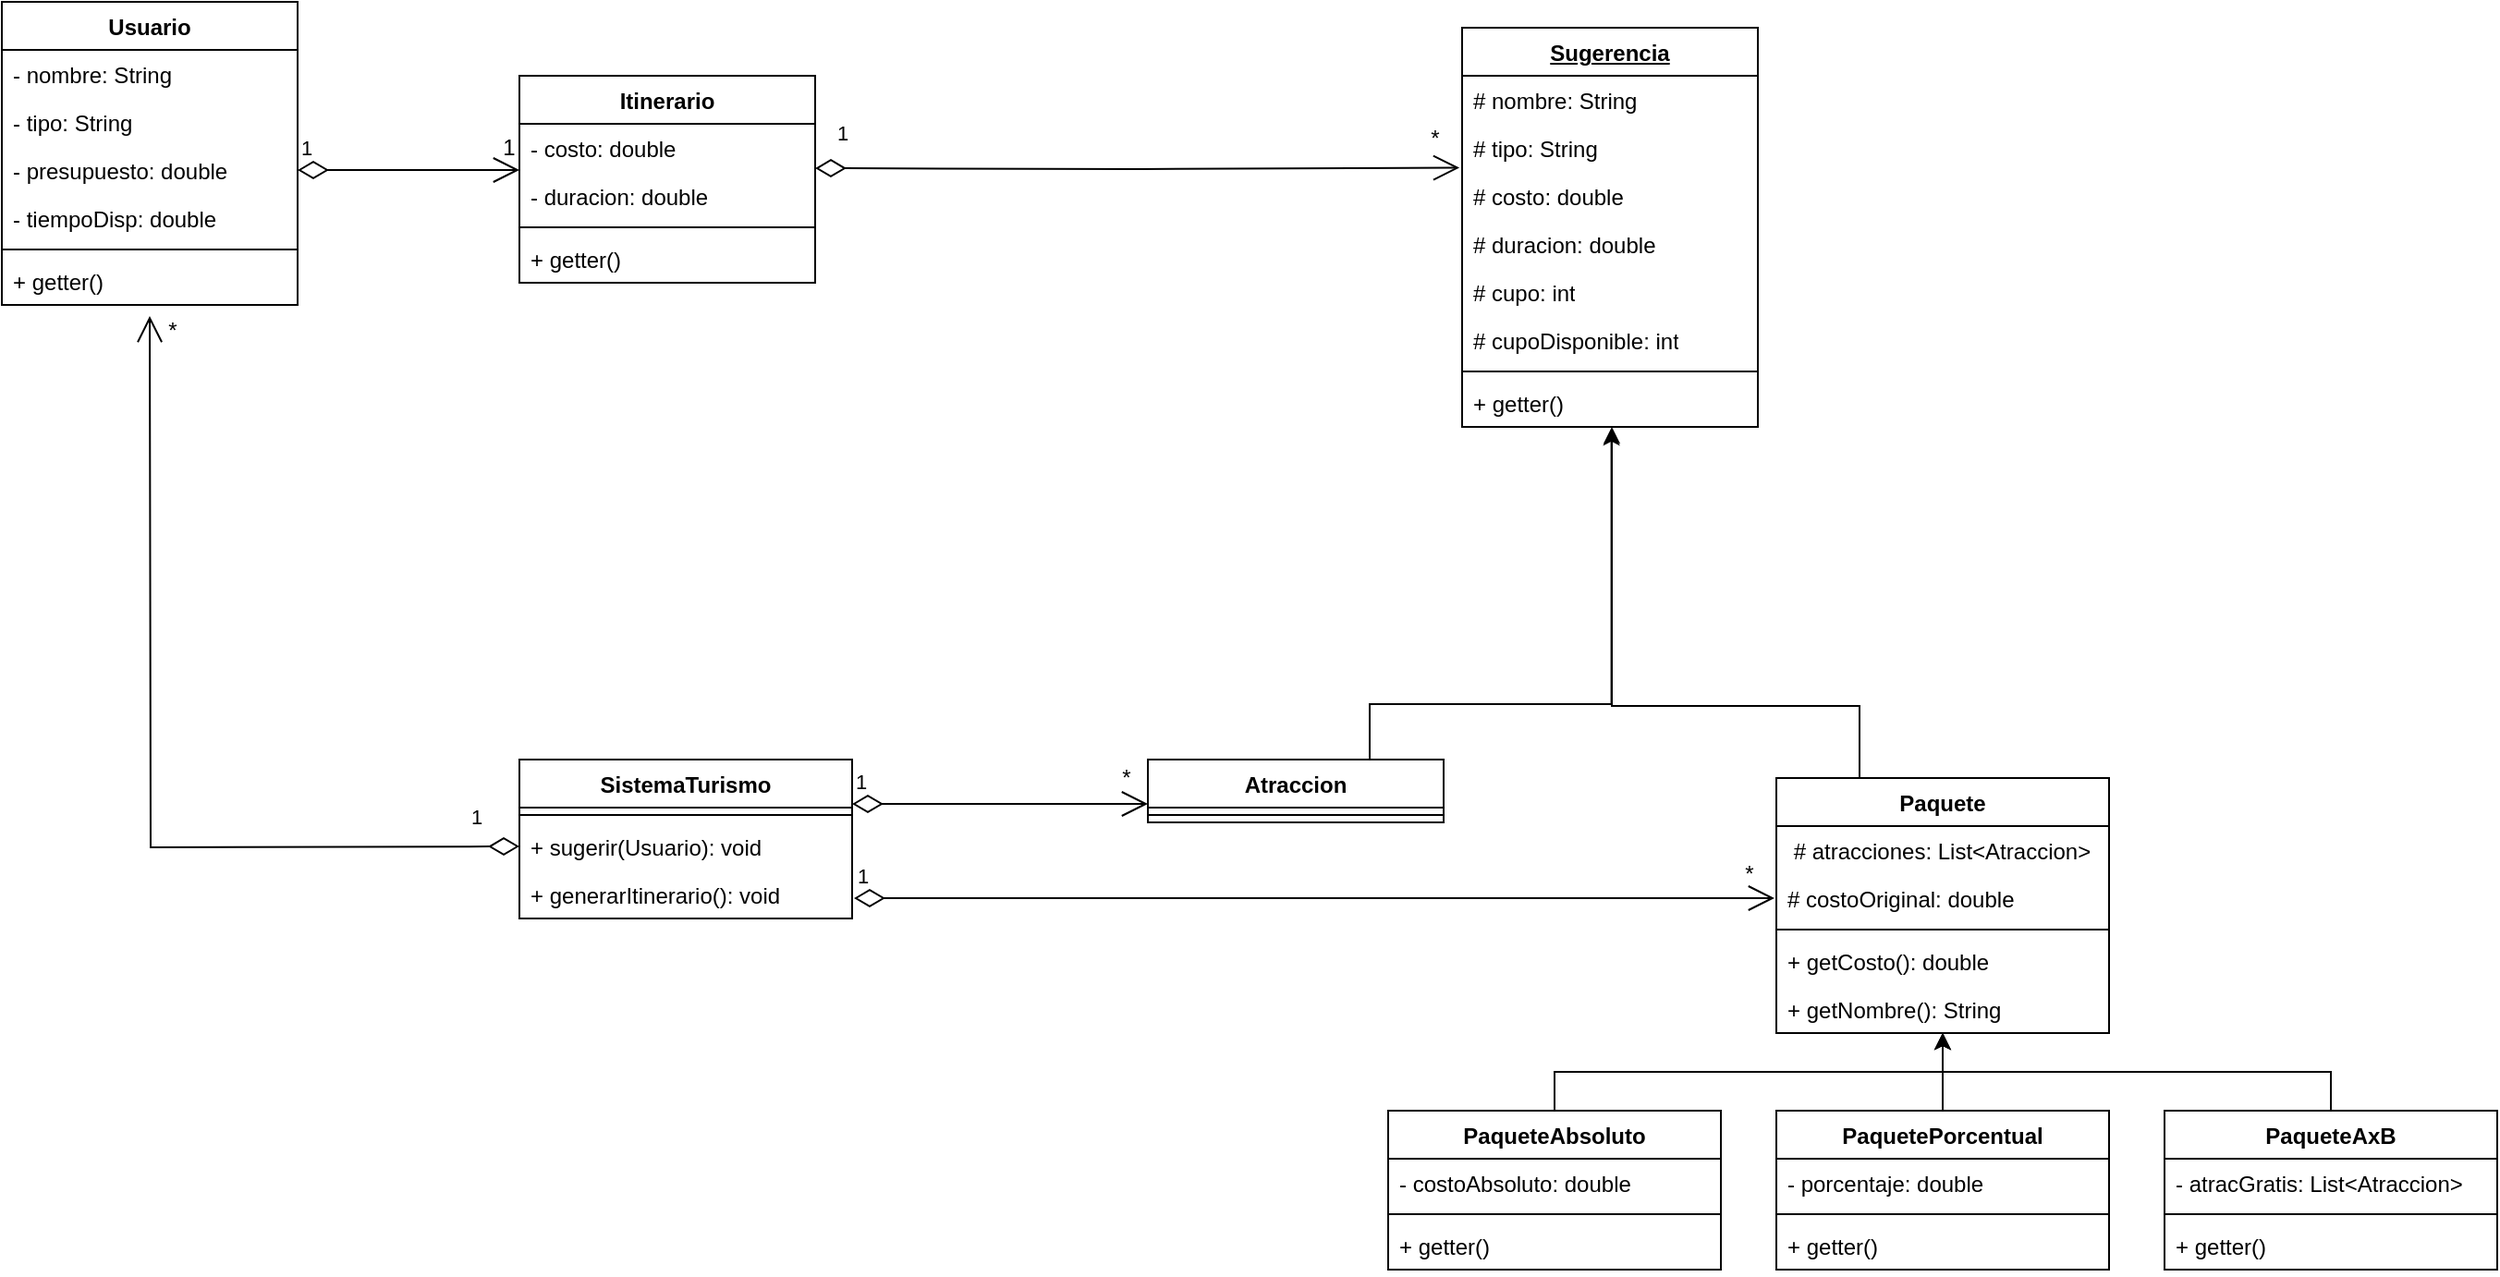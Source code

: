 <mxfile version="21.3.2" type="device">
  <diagram name="Página-1" id="zfhsK-t_AqIhORZ7-OIf">
    <mxGraphModel dx="2062" dy="1853" grid="1" gridSize="10" guides="1" tooltips="1" connect="1" arrows="1" fold="1" page="1" pageScale="1" pageWidth="827" pageHeight="1169" math="0" shadow="0">
      <root>
        <mxCell id="0" />
        <mxCell id="1" parent="0" />
        <mxCell id="wiUr7QaK6GoX3xYaMNJQ-2" value="&lt;u&gt;Sugerencia&lt;/u&gt;" style="swimlane;fontStyle=1;align=center;verticalAlign=top;childLayout=stackLayout;horizontal=1;startSize=26;horizontalStack=0;resizeParent=1;resizeParentMax=0;resizeLast=0;collapsible=1;marginBottom=0;whiteSpace=wrap;html=1;" parent="1" vertex="1">
          <mxGeometry x="230" y="-116" width="160" height="216" as="geometry" />
        </mxCell>
        <mxCell id="wiUr7QaK6GoX3xYaMNJQ-3" value="# nombre: String" style="text;strokeColor=none;fillColor=none;align=left;verticalAlign=top;spacingLeft=4;spacingRight=4;overflow=hidden;rotatable=0;points=[[0,0.5],[1,0.5]];portConstraint=eastwest;whiteSpace=wrap;html=1;" parent="wiUr7QaK6GoX3xYaMNJQ-2" vertex="1">
          <mxGeometry y="26" width="160" height="26" as="geometry" />
        </mxCell>
        <mxCell id="wiUr7QaK6GoX3xYaMNJQ-6" value="# tipo: String" style="text;strokeColor=none;fillColor=none;align=left;verticalAlign=top;spacingLeft=4;spacingRight=4;overflow=hidden;rotatable=0;points=[[0,0.5],[1,0.5]];portConstraint=eastwest;whiteSpace=wrap;html=1;" parent="wiUr7QaK6GoX3xYaMNJQ-2" vertex="1">
          <mxGeometry y="52" width="160" height="26" as="geometry" />
        </mxCell>
        <mxCell id="wiUr7QaK6GoX3xYaMNJQ-56" value="# costo: double" style="text;strokeColor=none;fillColor=none;align=left;verticalAlign=top;spacingLeft=4;spacingRight=4;overflow=hidden;rotatable=0;points=[[0,0.5],[1,0.5]];portConstraint=eastwest;whiteSpace=wrap;html=1;" parent="wiUr7QaK6GoX3xYaMNJQ-2" vertex="1">
          <mxGeometry y="78" width="160" height="26" as="geometry" />
        </mxCell>
        <mxCell id="wiUr7QaK6GoX3xYaMNJQ-11" value="# duracion: double" style="text;strokeColor=none;fillColor=none;align=left;verticalAlign=top;spacingLeft=4;spacingRight=4;overflow=hidden;rotatable=0;points=[[0,0.5],[1,0.5]];portConstraint=eastwest;whiteSpace=wrap;html=1;" parent="wiUr7QaK6GoX3xYaMNJQ-2" vertex="1">
          <mxGeometry y="104" width="160" height="26" as="geometry" />
        </mxCell>
        <mxCell id="wiUr7QaK6GoX3xYaMNJQ-104" value="# cupo: int" style="text;strokeColor=none;fillColor=none;align=left;verticalAlign=top;spacingLeft=4;spacingRight=4;overflow=hidden;rotatable=0;points=[[0,0.5],[1,0.5]];portConstraint=eastwest;whiteSpace=wrap;html=1;" parent="wiUr7QaK6GoX3xYaMNJQ-2" vertex="1">
          <mxGeometry y="130" width="160" height="26" as="geometry" />
        </mxCell>
        <mxCell id="wiUr7QaK6GoX3xYaMNJQ-105" value="# cupoDisponible: int" style="text;strokeColor=none;fillColor=none;align=left;verticalAlign=top;spacingLeft=4;spacingRight=4;overflow=hidden;rotatable=0;points=[[0,0.5],[1,0.5]];portConstraint=eastwest;whiteSpace=wrap;html=1;" parent="wiUr7QaK6GoX3xYaMNJQ-2" vertex="1">
          <mxGeometry y="156" width="160" height="26" as="geometry" />
        </mxCell>
        <mxCell id="wiUr7QaK6GoX3xYaMNJQ-4" value="" style="line;strokeWidth=1;fillColor=none;align=left;verticalAlign=middle;spacingTop=-1;spacingLeft=3;spacingRight=3;rotatable=0;labelPosition=right;points=[];portConstraint=eastwest;strokeColor=inherit;" parent="wiUr7QaK6GoX3xYaMNJQ-2" vertex="1">
          <mxGeometry y="182" width="160" height="8" as="geometry" />
        </mxCell>
        <mxCell id="wiUr7QaK6GoX3xYaMNJQ-5" value="+ getter()" style="text;strokeColor=none;fillColor=none;align=left;verticalAlign=top;spacingLeft=4;spacingRight=4;overflow=hidden;rotatable=0;points=[[0,0.5],[1,0.5]];portConstraint=eastwest;whiteSpace=wrap;html=1;" parent="wiUr7QaK6GoX3xYaMNJQ-2" vertex="1">
          <mxGeometry y="190" width="160" height="26" as="geometry" />
        </mxCell>
        <mxCell id="wiUr7QaK6GoX3xYaMNJQ-28" style="edgeStyle=orthogonalEdgeStyle;rounded=0;orthogonalLoop=1;jettySize=auto;html=1;exitX=0.75;exitY=0;exitDx=0;exitDy=0;entryX=0.505;entryY=1.038;entryDx=0;entryDy=0;entryPerimeter=0;" parent="1" source="wiUr7QaK6GoX3xYaMNJQ-14" target="wiUr7QaK6GoX3xYaMNJQ-5" edge="1">
          <mxGeometry relative="1" as="geometry">
            <Array as="points">
              <mxPoint x="180" y="250" />
              <mxPoint x="311" y="250" />
            </Array>
          </mxGeometry>
        </mxCell>
        <mxCell id="wiUr7QaK6GoX3xYaMNJQ-14" value="Atraccion" style="swimlane;fontStyle=1;align=center;verticalAlign=top;childLayout=stackLayout;horizontal=1;startSize=26;horizontalStack=0;resizeParent=1;resizeParentMax=0;resizeLast=0;collapsible=1;marginBottom=0;whiteSpace=wrap;html=1;" parent="1" vertex="1">
          <mxGeometry x="60" y="280" width="160" height="34" as="geometry" />
        </mxCell>
        <mxCell id="wiUr7QaK6GoX3xYaMNJQ-19" value="" style="line;strokeWidth=1;fillColor=none;align=left;verticalAlign=middle;spacingTop=-1;spacingLeft=3;spacingRight=3;rotatable=0;labelPosition=right;points=[];portConstraint=eastwest;strokeColor=inherit;" parent="wiUr7QaK6GoX3xYaMNJQ-14" vertex="1">
          <mxGeometry y="26" width="160" height="8" as="geometry" />
        </mxCell>
        <mxCell id="wiUr7QaK6GoX3xYaMNJQ-31" style="edgeStyle=orthogonalEdgeStyle;rounded=0;orthogonalLoop=1;jettySize=auto;html=1;exitX=0.25;exitY=0;exitDx=0;exitDy=0;" parent="1" edge="1">
          <mxGeometry relative="1" as="geometry">
            <mxPoint x="445" y="291" as="sourcePoint" />
            <mxPoint x="311" y="100" as="targetPoint" />
            <Array as="points">
              <mxPoint x="445" y="251" />
              <mxPoint x="311" y="251" />
            </Array>
          </mxGeometry>
        </mxCell>
        <mxCell id="wiUr7QaK6GoX3xYaMNJQ-21" value="Paquete" style="swimlane;fontStyle=1;align=center;verticalAlign=top;childLayout=stackLayout;horizontal=1;startSize=26;horizontalStack=0;resizeParent=1;resizeParentMax=0;resizeLast=0;collapsible=1;marginBottom=0;whiteSpace=wrap;html=1;" parent="1" vertex="1">
          <mxGeometry x="400" y="290" width="180" height="138" as="geometry" />
        </mxCell>
        <mxCell id="wiUr7QaK6GoX3xYaMNJQ-25" value="&amp;nbsp;# atracciones: List&amp;lt;Atraccion&amp;gt;" style="text;strokeColor=none;fillColor=none;align=left;verticalAlign=top;spacingLeft=4;spacingRight=4;overflow=hidden;rotatable=0;points=[[0,0.5],[1,0.5]];portConstraint=eastwest;whiteSpace=wrap;html=1;" parent="wiUr7QaK6GoX3xYaMNJQ-21" vertex="1">
          <mxGeometry y="26" width="180" height="26" as="geometry" />
        </mxCell>
        <mxCell id="wiUr7QaK6GoX3xYaMNJQ-32" value="# costoOriginal: double" style="text;strokeColor=none;fillColor=none;align=left;verticalAlign=top;spacingLeft=4;spacingRight=4;overflow=hidden;rotatable=0;points=[[0,0.5],[1,0.5]];portConstraint=eastwest;whiteSpace=wrap;html=1;" parent="wiUr7QaK6GoX3xYaMNJQ-21" vertex="1">
          <mxGeometry y="52" width="180" height="26" as="geometry" />
        </mxCell>
        <mxCell id="wiUr7QaK6GoX3xYaMNJQ-26" value="" style="line;strokeWidth=1;fillColor=none;align=left;verticalAlign=middle;spacingTop=-1;spacingLeft=3;spacingRight=3;rotatable=0;labelPosition=right;points=[];portConstraint=eastwest;strokeColor=inherit;" parent="wiUr7QaK6GoX3xYaMNJQ-21" vertex="1">
          <mxGeometry y="78" width="180" height="8" as="geometry" />
        </mxCell>
        <mxCell id="wiUr7QaK6GoX3xYaMNJQ-54" value="+ getCosto(): double" style="text;strokeColor=none;fillColor=none;align=left;verticalAlign=top;spacingLeft=4;spacingRight=4;overflow=hidden;rotatable=0;points=[[0,0.5],[1,0.5]];portConstraint=eastwest;whiteSpace=wrap;html=1;" parent="wiUr7QaK6GoX3xYaMNJQ-21" vertex="1">
          <mxGeometry y="86" width="180" height="26" as="geometry" />
        </mxCell>
        <mxCell id="wiUr7QaK6GoX3xYaMNJQ-55" value="+ getNombre(): String" style="text;strokeColor=none;fillColor=none;align=left;verticalAlign=top;spacingLeft=4;spacingRight=4;overflow=hidden;rotatable=0;points=[[0,0.5],[1,0.5]];portConstraint=eastwest;whiteSpace=wrap;html=1;" parent="wiUr7QaK6GoX3xYaMNJQ-21" vertex="1">
          <mxGeometry y="112" width="180" height="26" as="geometry" />
        </mxCell>
        <mxCell id="wiUr7QaK6GoX3xYaMNJQ-47" style="edgeStyle=orthogonalEdgeStyle;rounded=0;orthogonalLoop=1;jettySize=auto;html=1;exitX=0.5;exitY=0;exitDx=0;exitDy=0;entryX=0.5;entryY=1;entryDx=0;entryDy=0;" parent="1" source="wiUr7QaK6GoX3xYaMNJQ-33" target="wiUr7QaK6GoX3xYaMNJQ-21" edge="1">
          <mxGeometry relative="1" as="geometry" />
        </mxCell>
        <mxCell id="wiUr7QaK6GoX3xYaMNJQ-33" value="PaqueteAbsoluto" style="swimlane;fontStyle=1;align=center;verticalAlign=top;childLayout=stackLayout;horizontal=1;startSize=26;horizontalStack=0;resizeParent=1;resizeParentMax=0;resizeLast=0;collapsible=1;marginBottom=0;whiteSpace=wrap;html=1;" parent="1" vertex="1">
          <mxGeometry x="190" y="470" width="180" height="86" as="geometry" />
        </mxCell>
        <mxCell id="wiUr7QaK6GoX3xYaMNJQ-35" value="- costoAbsoluto: double" style="text;strokeColor=none;fillColor=none;align=left;verticalAlign=top;spacingLeft=4;spacingRight=4;overflow=hidden;rotatable=0;points=[[0,0.5],[1,0.5]];portConstraint=eastwest;whiteSpace=wrap;html=1;" parent="wiUr7QaK6GoX3xYaMNJQ-33" vertex="1">
          <mxGeometry y="26" width="180" height="26" as="geometry" />
        </mxCell>
        <mxCell id="wiUr7QaK6GoX3xYaMNJQ-36" value="" style="line;strokeWidth=1;fillColor=none;align=left;verticalAlign=middle;spacingTop=-1;spacingLeft=3;spacingRight=3;rotatable=0;labelPosition=right;points=[];portConstraint=eastwest;strokeColor=inherit;" parent="wiUr7QaK6GoX3xYaMNJQ-33" vertex="1">
          <mxGeometry y="52" width="180" height="8" as="geometry" />
        </mxCell>
        <mxCell id="wiUr7QaK6GoX3xYaMNJQ-48" value="+ getter()" style="text;strokeColor=none;fillColor=none;align=left;verticalAlign=top;spacingLeft=4;spacingRight=4;overflow=hidden;rotatable=0;points=[[0,0.5],[1,0.5]];portConstraint=eastwest;whiteSpace=wrap;html=1;" parent="wiUr7QaK6GoX3xYaMNJQ-33" vertex="1">
          <mxGeometry y="60" width="180" height="26" as="geometry" />
        </mxCell>
        <mxCell id="wiUr7QaK6GoX3xYaMNJQ-45" style="edgeStyle=orthogonalEdgeStyle;rounded=0;orthogonalLoop=1;jettySize=auto;html=1;exitX=0.5;exitY=0;exitDx=0;exitDy=0;entryX=0.5;entryY=1;entryDx=0;entryDy=0;" parent="1" source="wiUr7QaK6GoX3xYaMNJQ-37" target="wiUr7QaK6GoX3xYaMNJQ-21" edge="1">
          <mxGeometry relative="1" as="geometry" />
        </mxCell>
        <mxCell id="wiUr7QaK6GoX3xYaMNJQ-37" value="PaquetePorcentual" style="swimlane;fontStyle=1;align=center;verticalAlign=top;childLayout=stackLayout;horizontal=1;startSize=26;horizontalStack=0;resizeParent=1;resizeParentMax=0;resizeLast=0;collapsible=1;marginBottom=0;whiteSpace=wrap;html=1;" parent="1" vertex="1">
          <mxGeometry x="400" y="470" width="180" height="86" as="geometry" />
        </mxCell>
        <mxCell id="wiUr7QaK6GoX3xYaMNJQ-38" value="- porcentaje: double" style="text;strokeColor=none;fillColor=none;align=left;verticalAlign=top;spacingLeft=4;spacingRight=4;overflow=hidden;rotatable=0;points=[[0,0.5],[1,0.5]];portConstraint=eastwest;whiteSpace=wrap;html=1;" parent="wiUr7QaK6GoX3xYaMNJQ-37" vertex="1">
          <mxGeometry y="26" width="180" height="26" as="geometry" />
        </mxCell>
        <mxCell id="wiUr7QaK6GoX3xYaMNJQ-40" value="" style="line;strokeWidth=1;fillColor=none;align=left;verticalAlign=middle;spacingTop=-1;spacingLeft=3;spacingRight=3;rotatable=0;labelPosition=right;points=[];portConstraint=eastwest;strokeColor=inherit;" parent="wiUr7QaK6GoX3xYaMNJQ-37" vertex="1">
          <mxGeometry y="52" width="180" height="8" as="geometry" />
        </mxCell>
        <mxCell id="wiUr7QaK6GoX3xYaMNJQ-49" value="+ getter()" style="text;strokeColor=none;fillColor=none;align=left;verticalAlign=top;spacingLeft=4;spacingRight=4;overflow=hidden;rotatable=0;points=[[0,0.5],[1,0.5]];portConstraint=eastwest;whiteSpace=wrap;html=1;" parent="wiUr7QaK6GoX3xYaMNJQ-37" vertex="1">
          <mxGeometry y="60" width="180" height="26" as="geometry" />
        </mxCell>
        <mxCell id="wiUr7QaK6GoX3xYaMNJQ-46" style="edgeStyle=orthogonalEdgeStyle;rounded=0;orthogonalLoop=1;jettySize=auto;html=1;exitX=0.5;exitY=0;exitDx=0;exitDy=0;entryX=0.5;entryY=1;entryDx=0;entryDy=0;" parent="1" source="wiUr7QaK6GoX3xYaMNJQ-41" target="wiUr7QaK6GoX3xYaMNJQ-21" edge="1">
          <mxGeometry relative="1" as="geometry" />
        </mxCell>
        <mxCell id="wiUr7QaK6GoX3xYaMNJQ-41" value="PaqueteAxB" style="swimlane;fontStyle=1;align=center;verticalAlign=top;childLayout=stackLayout;horizontal=1;startSize=26;horizontalStack=0;resizeParent=1;resizeParentMax=0;resizeLast=0;collapsible=1;marginBottom=0;whiteSpace=wrap;html=1;" parent="1" vertex="1">
          <mxGeometry x="610" y="470" width="180" height="86" as="geometry" />
        </mxCell>
        <mxCell id="wiUr7QaK6GoX3xYaMNJQ-42" value="- atracGratis: List&amp;lt;Atraccion&amp;gt;" style="text;strokeColor=none;fillColor=none;align=left;verticalAlign=top;spacingLeft=4;spacingRight=4;overflow=hidden;rotatable=0;points=[[0,0.5],[1,0.5]];portConstraint=eastwest;whiteSpace=wrap;html=1;" parent="wiUr7QaK6GoX3xYaMNJQ-41" vertex="1">
          <mxGeometry y="26" width="180" height="26" as="geometry" />
        </mxCell>
        <mxCell id="wiUr7QaK6GoX3xYaMNJQ-44" value="" style="line;strokeWidth=1;fillColor=none;align=left;verticalAlign=middle;spacingTop=-1;spacingLeft=3;spacingRight=3;rotatable=0;labelPosition=right;points=[];portConstraint=eastwest;strokeColor=inherit;" parent="wiUr7QaK6GoX3xYaMNJQ-41" vertex="1">
          <mxGeometry y="52" width="180" height="8" as="geometry" />
        </mxCell>
        <mxCell id="wiUr7QaK6GoX3xYaMNJQ-50" value="+ getter()" style="text;strokeColor=none;fillColor=none;align=left;verticalAlign=top;spacingLeft=4;spacingRight=4;overflow=hidden;rotatable=0;points=[[0,0.5],[1,0.5]];portConstraint=eastwest;whiteSpace=wrap;html=1;" parent="wiUr7QaK6GoX3xYaMNJQ-41" vertex="1">
          <mxGeometry y="60" width="180" height="26" as="geometry" />
        </mxCell>
        <mxCell id="wiUr7QaK6GoX3xYaMNJQ-60" value="SistemaTurismo" style="swimlane;fontStyle=1;align=center;verticalAlign=top;childLayout=stackLayout;horizontal=1;startSize=26;horizontalStack=0;resizeParent=1;resizeParentMax=0;resizeLast=0;collapsible=1;marginBottom=0;whiteSpace=wrap;html=1;" parent="1" vertex="1">
          <mxGeometry x="-280" y="280" width="180" height="86" as="geometry" />
        </mxCell>
        <mxCell id="wiUr7QaK6GoX3xYaMNJQ-63" value="" style="line;strokeWidth=1;fillColor=none;align=left;verticalAlign=middle;spacingTop=-1;spacingLeft=3;spacingRight=3;rotatable=0;labelPosition=right;points=[];portConstraint=eastwest;strokeColor=inherit;" parent="wiUr7QaK6GoX3xYaMNJQ-60" vertex="1">
          <mxGeometry y="26" width="180" height="8" as="geometry" />
        </mxCell>
        <mxCell id="wiUr7QaK6GoX3xYaMNJQ-64" value="+ sugerir(Usuario): void" style="text;strokeColor=none;fillColor=none;align=left;verticalAlign=top;spacingLeft=4;spacingRight=4;overflow=hidden;rotatable=0;points=[[0,0.5],[1,0.5]];portConstraint=eastwest;whiteSpace=wrap;html=1;" parent="wiUr7QaK6GoX3xYaMNJQ-60" vertex="1">
          <mxGeometry y="34" width="180" height="26" as="geometry" />
        </mxCell>
        <mxCell id="wiUr7QaK6GoX3xYaMNJQ-65" value="+ generarItinerario(): void" style="text;strokeColor=none;fillColor=none;align=left;verticalAlign=top;spacingLeft=4;spacingRight=4;overflow=hidden;rotatable=0;points=[[0,0.5],[1,0.5]];portConstraint=eastwest;whiteSpace=wrap;html=1;" parent="wiUr7QaK6GoX3xYaMNJQ-60" vertex="1">
          <mxGeometry y="60" width="180" height="26" as="geometry" />
        </mxCell>
        <mxCell id="wiUr7QaK6GoX3xYaMNJQ-66" value="1" style="endArrow=open;html=1;endSize=12;startArrow=diamondThin;startSize=14;startFill=0;edgeStyle=orthogonalEdgeStyle;align=left;verticalAlign=bottom;rounded=0;" parent="1" edge="1">
          <mxGeometry x="-1" y="3" relative="1" as="geometry">
            <mxPoint x="-100" y="304" as="sourcePoint" />
            <mxPoint x="60" y="304" as="targetPoint" />
          </mxGeometry>
        </mxCell>
        <mxCell id="wiUr7QaK6GoX3xYaMNJQ-68" value="*" style="text;html=1;align=center;verticalAlign=middle;resizable=0;points=[];autosize=1;strokeColor=none;fillColor=none;" parent="1" vertex="1">
          <mxGeometry x="33" y="275" width="30" height="30" as="geometry" />
        </mxCell>
        <mxCell id="wiUr7QaK6GoX3xYaMNJQ-70" value="1" style="endArrow=open;html=1;endSize=12;startArrow=diamondThin;startSize=14;startFill=0;edgeStyle=orthogonalEdgeStyle;align=left;verticalAlign=bottom;rounded=0;entryX=0;entryY=0.5;entryDx=0;entryDy=0;" parent="1" edge="1">
          <mxGeometry x="-1" y="3" relative="1" as="geometry">
            <mxPoint x="-99" y="355" as="sourcePoint" />
            <mxPoint x="399" y="355" as="targetPoint" />
            <Array as="points" />
          </mxGeometry>
        </mxCell>
        <mxCell id="wiUr7QaK6GoX3xYaMNJQ-71" value="*" style="text;html=1;align=center;verticalAlign=middle;resizable=0;points=[];autosize=1;strokeColor=none;fillColor=none;" parent="1" vertex="1">
          <mxGeometry x="370" y="327" width="30" height="30" as="geometry" />
        </mxCell>
        <mxCell id="wiUr7QaK6GoX3xYaMNJQ-73" value="Usuario" style="swimlane;fontStyle=1;align=center;verticalAlign=top;childLayout=stackLayout;horizontal=1;startSize=26;horizontalStack=0;resizeParent=1;resizeParentMax=0;resizeLast=0;collapsible=1;marginBottom=0;whiteSpace=wrap;html=1;" parent="1" vertex="1">
          <mxGeometry x="-560" y="-130" width="160" height="164" as="geometry" />
        </mxCell>
        <mxCell id="wiUr7QaK6GoX3xYaMNJQ-74" value="- nombre: String" style="text;strokeColor=none;fillColor=none;align=left;verticalAlign=top;spacingLeft=4;spacingRight=4;overflow=hidden;rotatable=0;points=[[0,0.5],[1,0.5]];portConstraint=eastwest;whiteSpace=wrap;html=1;" parent="wiUr7QaK6GoX3xYaMNJQ-73" vertex="1">
          <mxGeometry y="26" width="160" height="26" as="geometry" />
        </mxCell>
        <mxCell id="wiUr7QaK6GoX3xYaMNJQ-75" value="- tipo: String" style="text;strokeColor=none;fillColor=none;align=left;verticalAlign=top;spacingLeft=4;spacingRight=4;overflow=hidden;rotatable=0;points=[[0,0.5],[1,0.5]];portConstraint=eastwest;whiteSpace=wrap;html=1;" parent="wiUr7QaK6GoX3xYaMNJQ-73" vertex="1">
          <mxGeometry y="52" width="160" height="26" as="geometry" />
        </mxCell>
        <mxCell id="wiUr7QaK6GoX3xYaMNJQ-76" value="- presupuesto: double" style="text;strokeColor=none;fillColor=none;align=left;verticalAlign=top;spacingLeft=4;spacingRight=4;overflow=hidden;rotatable=0;points=[[0,0.5],[1,0.5]];portConstraint=eastwest;whiteSpace=wrap;html=1;" parent="wiUr7QaK6GoX3xYaMNJQ-73" vertex="1">
          <mxGeometry y="78" width="160" height="26" as="geometry" />
        </mxCell>
        <mxCell id="wiUr7QaK6GoX3xYaMNJQ-77" value="- tiempoDisp: double" style="text;strokeColor=none;fillColor=none;align=left;verticalAlign=top;spacingLeft=4;spacingRight=4;overflow=hidden;rotatable=0;points=[[0,0.5],[1,0.5]];portConstraint=eastwest;whiteSpace=wrap;html=1;" parent="wiUr7QaK6GoX3xYaMNJQ-73" vertex="1">
          <mxGeometry y="104" width="160" height="26" as="geometry" />
        </mxCell>
        <mxCell id="wiUr7QaK6GoX3xYaMNJQ-78" value="" style="line;strokeWidth=1;fillColor=none;align=left;verticalAlign=middle;spacingTop=-1;spacingLeft=3;spacingRight=3;rotatable=0;labelPosition=right;points=[];portConstraint=eastwest;strokeColor=inherit;" parent="wiUr7QaK6GoX3xYaMNJQ-73" vertex="1">
          <mxGeometry y="130" width="160" height="8" as="geometry" />
        </mxCell>
        <mxCell id="wiUr7QaK6GoX3xYaMNJQ-79" value="+ getter()" style="text;strokeColor=none;fillColor=none;align=left;verticalAlign=top;spacingLeft=4;spacingRight=4;overflow=hidden;rotatable=0;points=[[0,0.5],[1,0.5]];portConstraint=eastwest;whiteSpace=wrap;html=1;" parent="wiUr7QaK6GoX3xYaMNJQ-73" vertex="1">
          <mxGeometry y="138" width="160" height="26" as="geometry" />
        </mxCell>
        <mxCell id="wiUr7QaK6GoX3xYaMNJQ-80" value="1" style="endArrow=open;html=1;endSize=12;startArrow=diamondThin;startSize=14;startFill=0;edgeStyle=orthogonalEdgeStyle;align=left;verticalAlign=bottom;rounded=0;exitX=1.063;exitY=0.308;exitDx=0;exitDy=0;exitPerimeter=0;entryX=-0.009;entryY=0.915;entryDx=0;entryDy=0;entryPerimeter=0;" parent="1" target="wiUr7QaK6GoX3xYaMNJQ-6" edge="1">
          <mxGeometry x="-0.943" y="10" relative="1" as="geometry">
            <mxPoint x="-120.0" y="-39.992" as="sourcePoint" />
            <mxPoint x="90" y="-40" as="targetPoint" />
            <Array as="points" />
            <mxPoint as="offset" />
          </mxGeometry>
        </mxCell>
        <mxCell id="wiUr7QaK6GoX3xYaMNJQ-82" value="*" style="text;html=1;align=center;verticalAlign=middle;resizable=0;points=[];autosize=1;strokeColor=none;fillColor=none;" parent="1" vertex="1">
          <mxGeometry x="-483" y="33" width="30" height="30" as="geometry" />
        </mxCell>
        <mxCell id="wiUr7QaK6GoX3xYaMNJQ-83" value="*" style="text;html=1;align=center;verticalAlign=middle;resizable=0;points=[];autosize=1;strokeColor=none;fillColor=none;" parent="1" vertex="1">
          <mxGeometry x="200" y="-71" width="30" height="30" as="geometry" />
        </mxCell>
        <mxCell id="wiUr7QaK6GoX3xYaMNJQ-91" value="Itinerario" style="swimlane;fontStyle=1;align=center;verticalAlign=top;childLayout=stackLayout;horizontal=1;startSize=26;horizontalStack=0;resizeParent=1;resizeParentMax=0;resizeLast=0;collapsible=1;marginBottom=0;whiteSpace=wrap;html=1;" parent="1" vertex="1">
          <mxGeometry x="-280" y="-90" width="160" height="112" as="geometry" />
        </mxCell>
        <mxCell id="wiUr7QaK6GoX3xYaMNJQ-94" value="- costo: double" style="text;strokeColor=none;fillColor=none;align=left;verticalAlign=top;spacingLeft=4;spacingRight=4;overflow=hidden;rotatable=0;points=[[0,0.5],[1,0.5]];portConstraint=eastwest;whiteSpace=wrap;html=1;" parent="wiUr7QaK6GoX3xYaMNJQ-91" vertex="1">
          <mxGeometry y="26" width="160" height="26" as="geometry" />
        </mxCell>
        <mxCell id="wiUr7QaK6GoX3xYaMNJQ-95" value="- duracion: double" style="text;strokeColor=none;fillColor=none;align=left;verticalAlign=top;spacingLeft=4;spacingRight=4;overflow=hidden;rotatable=0;points=[[0,0.5],[1,0.5]];portConstraint=eastwest;whiteSpace=wrap;html=1;" parent="wiUr7QaK6GoX3xYaMNJQ-91" vertex="1">
          <mxGeometry y="52" width="160" height="26" as="geometry" />
        </mxCell>
        <mxCell id="wiUr7QaK6GoX3xYaMNJQ-96" value="" style="line;strokeWidth=1;fillColor=none;align=left;verticalAlign=middle;spacingTop=-1;spacingLeft=3;spacingRight=3;rotatable=0;labelPosition=right;points=[];portConstraint=eastwest;strokeColor=inherit;" parent="wiUr7QaK6GoX3xYaMNJQ-91" vertex="1">
          <mxGeometry y="78" width="160" height="8" as="geometry" />
        </mxCell>
        <mxCell id="wiUr7QaK6GoX3xYaMNJQ-97" value="+ getter()" style="text;strokeColor=none;fillColor=none;align=left;verticalAlign=top;spacingLeft=4;spacingRight=4;overflow=hidden;rotatable=0;points=[[0,0.5],[1,0.5]];portConstraint=eastwest;whiteSpace=wrap;html=1;" parent="wiUr7QaK6GoX3xYaMNJQ-91" vertex="1">
          <mxGeometry y="86" width="160" height="26" as="geometry" />
        </mxCell>
        <mxCell id="wiUr7QaK6GoX3xYaMNJQ-100" value="1" style="endArrow=open;html=1;endSize=12;startArrow=diamondThin;startSize=14;startFill=0;edgeStyle=orthogonalEdgeStyle;align=left;verticalAlign=bottom;rounded=0;" parent="1" edge="1">
          <mxGeometry x="-1" y="3" relative="1" as="geometry">
            <mxPoint x="-400" y="-39" as="sourcePoint" />
            <mxPoint x="-280" y="-39" as="targetPoint" />
          </mxGeometry>
        </mxCell>
        <mxCell id="wiUr7QaK6GoX3xYaMNJQ-101" value="1" style="text;html=1;align=center;verticalAlign=middle;resizable=0;points=[];autosize=1;strokeColor=none;fillColor=none;" parent="1" vertex="1">
          <mxGeometry x="-301" y="-66" width="30" height="30" as="geometry" />
        </mxCell>
        <mxCell id="wiUr7QaK6GoX3xYaMNJQ-103" value="1" style="endArrow=open;html=1;endSize=12;startArrow=diamondThin;startSize=14;startFill=0;edgeStyle=orthogonalEdgeStyle;align=left;verticalAlign=bottom;rounded=0;exitX=1.063;exitY=0.308;exitDx=0;exitDy=0;exitPerimeter=0;" parent="1" edge="1">
          <mxGeometry x="-0.885" y="-7" relative="1" as="geometry">
            <mxPoint x="-280" y="327" as="sourcePoint" />
            <mxPoint x="-480" y="40" as="targetPoint" />
            <Array as="points" />
            <mxPoint as="offset" />
          </mxGeometry>
        </mxCell>
      </root>
    </mxGraphModel>
  </diagram>
</mxfile>
